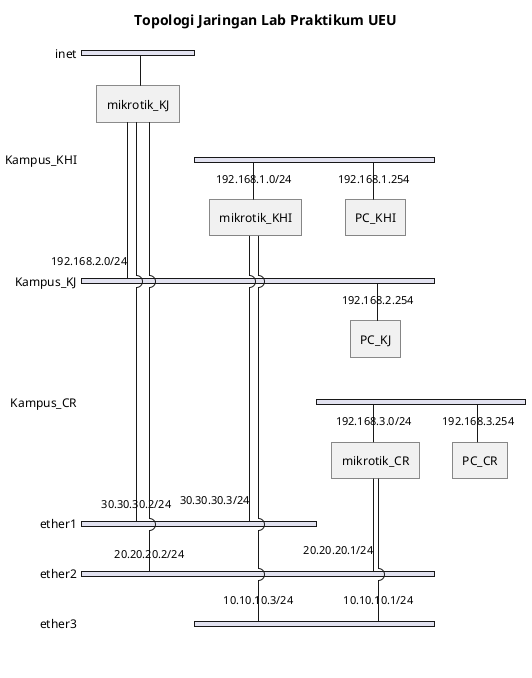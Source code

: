 @startuml
title Topologi Jaringan Lab Praktikum UEU
nwdiag {
    inet --mikrotik_KJ

    network Kampus_KHI {
        mikrotik_KHI [address = "192.168.1.0/24"];
        PC_KHI [address = "192.168.1.254"];
    }

    network Kampus_KJ {
        mikrotik_KJ [address = "192.168.2.0/24"];
        PC_KJ [address = "192.168.2.254"];
    }

    network Kampus_CR {
        mikrotik_CR [address = "192.168.3.0/24"];
        PC_CR [address = "192.168.3.254"];
    }

    ' Koneksi antar kampus menggunakan mikrotik
    network ether1 {
        mikrotik_KHI [address = "30.30.30.3/24"];
        mikrotik_KJ [address = "30.30.30.2/24"];
    }

    network ether2 {
        mikrotik_KJ [address = "20.20.20.2/24"];
        mikrotik_CR [address = "20.20.20.1/24"];
    }

    network ether3 {
        mikrotik_CR [address = "10.10.10.1/24"];
        mikrotik_KHI [address = "10.10.10.3/24"];
    }
}
@enduml
